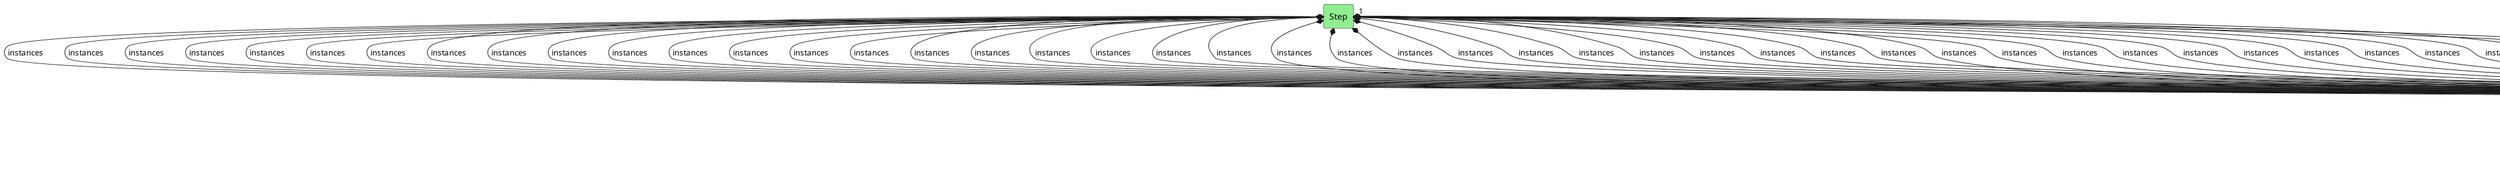 @startuml

class "StepInstance" as Model {
 string name

 
}

rectangle "Step" as Step #lightblue {
}

Model o--> "1" Step : definition


rectangle "Stage" as Stage #lightblue {
}

Model o--> "1" Stage : stage




    rectangle "LedgerEntry" as LedgerEntry #lightgreen {
    }
    
        LedgerEntry   o--> "1" Model : "step"
    
    rectangle "StageInstance" as StageInstance #lightgreen {
    }
    
        StageInstance   *--> "n" Model : "steps"
    
    rectangle "Step" as Step #lightgreen {
    }
    
        Step   *--> "n" Model : "instances"
    
    rectangle "LedgerEntry" as LedgerEntry #lightgreen {
    }
    
        LedgerEntry   o--> "1" Model : "step"
    
    rectangle "StageInstance" as StageInstance #lightgreen {
    }
    
        StageInstance   *--> "n" Model : "steps"
    
    rectangle "Step" as Step #lightgreen {
    }
    
        Step   *--> "n" Model : "instances"
    
    rectangle "LedgerEntry" as LedgerEntry #lightgreen {
    }
    
        LedgerEntry   o--> "1" Model : "step"
    
    rectangle "StageInstance" as StageInstance #lightgreen {
    }
    
        StageInstance   *--> "n" Model : "steps"
    
    rectangle "Step" as Step #lightgreen {
    }
    
        Step   *--> "n" Model : "instances"
    
    rectangle "LedgerEntry" as LedgerEntry #lightgreen {
    }
    
        LedgerEntry   o--> "1" Model : "step"
    
    rectangle "StageInstance" as StageInstance #lightgreen {
    }
    
        StageInstance   *--> "n" Model : "steps"
    
    rectangle "Step" as Step #lightgreen {
    }
    
        Step   *--> "n" Model : "instances"
    
    rectangle "LedgerEntry" as LedgerEntry #lightgreen {
    }
    
        LedgerEntry   o--> "1" Model : "step"
    
    rectangle "StageInstance" as StageInstance #lightgreen {
    }
    
        StageInstance   *--> "n" Model : "steps"
    
    rectangle "Step" as Step #lightgreen {
    }
    
        Step   *--> "n" Model : "instances"
    
    rectangle "LedgerEntry" as LedgerEntry #lightgreen {
    }
    
        LedgerEntry   o--> "1" Model : "step"
    
    rectangle "StageInstance" as StageInstance #lightgreen {
    }
    
        StageInstance   *--> "n" Model : "steps"
    
    rectangle "Step" as Step #lightgreen {
    }
    
        Step   *--> "n" Model : "instances"
    
    rectangle "LedgerEntry" as LedgerEntry #lightgreen {
    }
    
        LedgerEntry   o--> "1" Model : "step"
    
    rectangle "StageInstance" as StageInstance #lightgreen {
    }
    
        StageInstance   *--> "n" Model : "steps"
    
    rectangle "Step" as Step #lightgreen {
    }
    
        Step   *--> "n" Model : "instances"
    
    rectangle "LedgerEntry" as LedgerEntry #lightgreen {
    }
    
        LedgerEntry   o--> "1" Model : "step"
    
    rectangle "StageInstance" as StageInstance #lightgreen {
    }
    
        StageInstance   *--> "n" Model : "steps"
    
    rectangle "Step" as Step #lightgreen {
    }
    
        Step   *--> "n" Model : "instances"
    
    rectangle "LedgerEntry" as LedgerEntry #lightgreen {
    }
    
        LedgerEntry   o--> "1" Model : "step"
    
    rectangle "StageInstance" as StageInstance #lightgreen {
    }
    
        StageInstance   *--> "n" Model : "steps"
    
    rectangle "Step" as Step #lightgreen {
    }
    
        Step   *--> "n" Model : "instances"
    
    rectangle "LedgerEntry" as LedgerEntry #lightgreen {
    }
    
        LedgerEntry   o--> "1" Model : "step"
    
    rectangle "StageInstance" as StageInstance #lightgreen {
    }
    
        StageInstance   *--> "n" Model : "steps"
    
    rectangle "Step" as Step #lightgreen {
    }
    
        Step   *--> "n" Model : "instances"
    
    rectangle "LedgerEntry" as LedgerEntry #lightgreen {
    }
    
        LedgerEntry   o--> "1" Model : "step"
    
    rectangle "StageInstance" as StageInstance #lightgreen {
    }
    
        StageInstance   *--> "n" Model : "steps"
    
    rectangle "Step" as Step #lightgreen {
    }
    
        Step   *--> "n" Model : "instances"
    
    rectangle "LedgerEntry" as LedgerEntry #lightgreen {
    }
    
        LedgerEntry   o--> "1" Model : "step"
    
    rectangle "StageInstance" as StageInstance #lightgreen {
    }
    
        StageInstance   *--> "n" Model : "steps"
    
    rectangle "Step" as Step #lightgreen {
    }
    
        Step   *--> "n" Model : "instances"
    
    rectangle "LedgerEntry" as LedgerEntry #lightgreen {
    }
    
        LedgerEntry   o--> "1" Model : "step"
    
    rectangle "StageInstance" as StageInstance #lightgreen {
    }
    
        StageInstance   *--> "n" Model : "steps"
    
    rectangle "Step" as Step #lightgreen {
    }
    
        Step   *--> "n" Model : "instances"
    
    rectangle "LedgerEntry" as LedgerEntry #lightgreen {
    }
    
        LedgerEntry   o--> "1" Model : "step"
    
    rectangle "StageInstance" as StageInstance #lightgreen {
    }
    
        StageInstance   *--> "n" Model : "steps"
    
    rectangle "Step" as Step #lightgreen {
    }
    
        Step   *--> "n" Model : "instances"
    
    rectangle "LedgerEntry" as LedgerEntry #lightgreen {
    }
    
        LedgerEntry   o--> "1" Model : "step"
    
    rectangle "StageInstance" as StageInstance #lightgreen {
    }
    
        StageInstance   *--> "n" Model : "steps"
    
    rectangle "Step" as Step #lightgreen {
    }
    
        Step   *--> "n" Model : "instances"
    
    rectangle "LedgerEntry" as LedgerEntry #lightgreen {
    }
    
        LedgerEntry   o--> "1" Model : "step"
    
    rectangle "StageInstance" as StageInstance #lightgreen {
    }
    
        StageInstance   *--> "n" Model : "steps"
    
    rectangle "Step" as Step #lightgreen {
    }
    
        Step   *--> "n" Model : "instances"
    
    rectangle "LedgerEntry" as LedgerEntry #lightgreen {
    }
    
        LedgerEntry   o--> "1" Model : "step"
    
    rectangle "StageInstance" as StageInstance #lightgreen {
    }
    
        StageInstance   *--> "n" Model : "steps"
    
    rectangle "Step" as Step #lightgreen {
    }
    
        Step   *--> "n" Model : "instances"
    
    rectangle "LedgerEntry" as LedgerEntry #lightgreen {
    }
    
        LedgerEntry   o--> "1" Model : "step"
    
    rectangle "StageInstance" as StageInstance #lightgreen {
    }
    
        StageInstance   *--> "n" Model : "steps"
    
    rectangle "Step" as Step #lightgreen {
    }
    
        Step   *--> "n" Model : "instances"
    
    rectangle "LedgerEntry" as LedgerEntry #lightgreen {
    }
    
        LedgerEntry   o--> "1" Model : "step"
    
    rectangle "StageInstance" as StageInstance #lightgreen {
    }
    
        StageInstance   *--> "n" Model : "steps"
    
    rectangle "Step" as Step #lightgreen {
    }
    
        Step   *--> "n" Model : "instances"
    
    rectangle "LedgerEntry" as LedgerEntry #lightgreen {
    }
    
        LedgerEntry   o--> "1" Model : "step"
    
    rectangle "StageInstance" as StageInstance #lightgreen {
    }
    
        StageInstance   *--> "n" Model : "steps"
    
    rectangle "Step" as Step #lightgreen {
    }
    
        Step   *--> "n" Model : "instances"
    
    rectangle "LedgerEntry" as LedgerEntry #lightgreen {
    }
    
        LedgerEntry   o--> "1" Model : "step"
    
    rectangle "StageInstance" as StageInstance #lightgreen {
    }
    
        StageInstance   *--> "n" Model : "steps"
    
    rectangle "Step" as Step #lightgreen {
    }
    
        Step   *--> "n" Model : "instances"
    
    rectangle "LedgerEntry" as LedgerEntry #lightgreen {
    }
    
        LedgerEntry   o--> "1" Model : "step"
    
    rectangle "StageInstance" as StageInstance #lightgreen {
    }
    
        StageInstance   *--> "n" Model : "steps"
    
    rectangle "Step" as Step #lightgreen {
    }
    
        Step   *--> "n" Model : "instances"
    
    rectangle "LedgerEntry" as LedgerEntry #lightgreen {
    }
    
        LedgerEntry   o--> "1" Model : "step"
    
    rectangle "StageInstance" as StageInstance #lightgreen {
    }
    
        StageInstance   *--> "n" Model : "steps"
    
    rectangle "Step" as Step #lightgreen {
    }
    
        Step   *--> "n" Model : "instances"
    
    rectangle "LedgerEntry" as LedgerEntry #lightgreen {
    }
    
        LedgerEntry   o--> "1" Model : "step"
    
    rectangle "StageInstance" as StageInstance #lightgreen {
    }
    
        StageInstance   *--> "n" Model : "steps"
    
    rectangle "Step" as Step #lightgreen {
    }
    
        Step   *--> "n" Model : "instances"
    
    rectangle "LedgerEntry" as LedgerEntry #lightgreen {
    }
    
        LedgerEntry   o--> "1" Model : "step"
    
    rectangle "StageInstance" as StageInstance #lightgreen {
    }
    
        StageInstance   *--> "n" Model : "steps"
    
    rectangle "Step" as Step #lightgreen {
    }
    
        Step   *--> "n" Model : "instances"
    
    rectangle "LedgerEntry" as LedgerEntry #lightgreen {
    }
    
        LedgerEntry   o--> "1" Model : "step"
    
    rectangle "StageInstance" as StageInstance #lightgreen {
    }
    
        StageInstance   *--> "n" Model : "steps"
    
    rectangle "Step" as Step #lightgreen {
    }
    
        Step   *--> "n" Model : "instances"
    
    rectangle "LedgerEntry" as LedgerEntry #lightgreen {
    }
    
        LedgerEntry   o--> "1" Model : "step"
    
    rectangle "StageInstance" as StageInstance #lightgreen {
    }
    
        StageInstance   *--> "n" Model : "steps"
    
    rectangle "Step" as Step #lightgreen {
    }
    
        Step   *--> "n" Model : "instances"
    
    rectangle "LedgerEntry" as LedgerEntry #lightgreen {
    }
    
        LedgerEntry   o--> "1" Model : "step"
    
    rectangle "StageInstance" as StageInstance #lightgreen {
    }
    
        StageInstance   *--> "n" Model : "steps"
    
    rectangle "Step" as Step #lightgreen {
    }
    
        Step   *--> "n" Model : "instances"
    
    rectangle "LedgerEntry" as LedgerEntry #lightgreen {
    }
    
        LedgerEntry   o--> "1" Model : "step"
    
    rectangle "StageInstance" as StageInstance #lightgreen {
    }
    
        StageInstance   *--> "n" Model : "steps"
    
    rectangle "Step" as Step #lightgreen {
    }
    
        Step   *--> "n" Model : "instances"
    
    rectangle "LedgerEntry" as LedgerEntry #lightgreen {
    }
    
        LedgerEntry   o--> "1" Model : "step"
    
    rectangle "StageInstance" as StageInstance #lightgreen {
    }
    
        StageInstance   *--> "n" Model : "steps"
    
    rectangle "Step" as Step #lightgreen {
    }
    
        Step   *--> "n" Model : "instances"
    
    rectangle "LedgerEntry" as LedgerEntry #lightgreen {
    }
    
        LedgerEntry   o--> "1" Model : "step"
    
    rectangle "StageInstance" as StageInstance #lightgreen {
    }
    
        StageInstance   *--> "n" Model : "steps"
    
    rectangle "Step" as Step #lightgreen {
    }
    
        Step   *--> "n" Model : "instances"
    
    rectangle "LedgerEntry" as LedgerEntry #lightgreen {
    }
    
        LedgerEntry   o--> "1" Model : "step"
    
    rectangle "StageInstance" as StageInstance #lightgreen {
    }
    
        StageInstance   *--> "n" Model : "steps"
    
    rectangle "Step" as Step #lightgreen {
    }
    
        Step   *--> "n" Model : "instances"
    
    rectangle "LedgerEntry" as LedgerEntry #lightgreen {
    }
    
        LedgerEntry   o--> "1" Model : "step"
    
    rectangle "StageInstance" as StageInstance #lightgreen {
    }
    
        StageInstance   *--> "n" Model : "steps"
    
    rectangle "Step" as Step #lightgreen {
    }
    
        Step   *--> "n" Model : "instances"
    
    rectangle "LedgerEntry" as LedgerEntry #lightgreen {
    }
    
        LedgerEntry   o--> "1" Model : "step"
    
    rectangle "StageInstance" as StageInstance #lightgreen {
    }
    
        StageInstance   *--> "n" Model : "steps"
    
    rectangle "Step" as Step #lightgreen {
    }
    
        Step   *--> "n" Model : "instances"
    
    rectangle "LedgerEntry" as LedgerEntry #lightgreen {
    }
    
        LedgerEntry   o--> "1" Model : "step"
    
    rectangle "StageInstance" as StageInstance #lightgreen {
    }
    
        StageInstance   *--> "n" Model : "steps"
    
    rectangle "Step" as Step #lightgreen {
    }
    
        Step   *--> "n" Model : "instances"
    
    rectangle "LedgerEntry" as LedgerEntry #lightgreen {
    }
    
        LedgerEntry   o--> "1" Model : "step"
    
    rectangle "StageInstance" as StageInstance #lightgreen {
    }
    
        StageInstance   *--> "n" Model : "steps"
    
    rectangle "Step" as Step #lightgreen {
    }
    
        Step   *--> "n" Model : "instances"
    
    rectangle "LedgerEntry" as LedgerEntry #lightgreen {
    }
    
        LedgerEntry   o--> "1" Model : "step"
    
    rectangle "StageInstance" as StageInstance #lightgreen {
    }
    
        StageInstance   *--> "n" Model : "steps"
    
    rectangle "Step" as Step #lightgreen {
    }
    
        Step   *--> "n" Model : "instances"
    
    rectangle "LedgerEntry" as LedgerEntry #lightgreen {
    }
    
        LedgerEntry   o--> "1" Model : "step"
    
    rectangle "StageInstance" as StageInstance #lightgreen {
    }
    
        StageInstance   *--> "n" Model : "steps"
    
    rectangle "Step" as Step #lightgreen {
    }
    
        Step   *--> "n" Model : "instances"
    
    rectangle "LedgerEntry" as LedgerEntry #lightgreen {
    }
    
        LedgerEntry   o--> "1" Model : "step"
    
    rectangle "StageInstance" as StageInstance #lightgreen {
    }
    
        StageInstance   *--> "n" Model : "steps"
    
    rectangle "Step" as Step #lightgreen {
    }
    
        Step   *--> "n" Model : "instances"
    
    rectangle "LedgerEntry" as LedgerEntry #lightgreen {
    }
    
        LedgerEntry   o--> "1" Model : "step"
    
    rectangle "StageInstance" as StageInstance #lightgreen {
    }
    
        StageInstance   *--> "n" Model : "steps"
    
    rectangle "Step" as Step #lightgreen {
    }
    
        Step   *--> "n" Model : "instances"
    
    rectangle "LedgerEntry" as LedgerEntry #lightgreen {
    }
    
        LedgerEntry   o--> "1" Model : "step"
    
    rectangle "StageInstance" as StageInstance #lightgreen {
    }
    
        StageInstance   *--> "n" Model : "steps"
    
    rectangle "Step" as Step #lightgreen {
    }
    
        Step   *--> "n" Model : "instances"
    
    rectangle "LedgerEntry" as LedgerEntry #lightgreen {
    }
    
        LedgerEntry   o--> "1" Model : "step"
    
    rectangle "StageInstance" as StageInstance #lightgreen {
    }
    
        StageInstance   *--> "n" Model : "steps"
    
    rectangle "Step" as Step #lightgreen {
    }
    
        Step   *--> "n" Model : "instances"
    
    rectangle "LedgerEntry" as LedgerEntry #lightgreen {
    }
    
        LedgerEntry   o--> "1" Model : "step"
    
    rectangle "StageInstance" as StageInstance #lightgreen {
    }
    
        StageInstance   *--> "n" Model : "steps"
    
    rectangle "Step" as Step #lightgreen {
    }
    
        Step   *--> "n" Model : "instances"
    
    rectangle "LedgerEntry" as LedgerEntry #lightgreen {
    }
    
        LedgerEntry   o--> "1" Model : "step"
    
    rectangle "StageInstance" as StageInstance #lightgreen {
    }
    
        StageInstance   *--> "n" Model : "steps"
    
    rectangle "Step" as Step #lightgreen {
    }
    
        Step   *--> "n" Model : "instances"
    

@enduml
